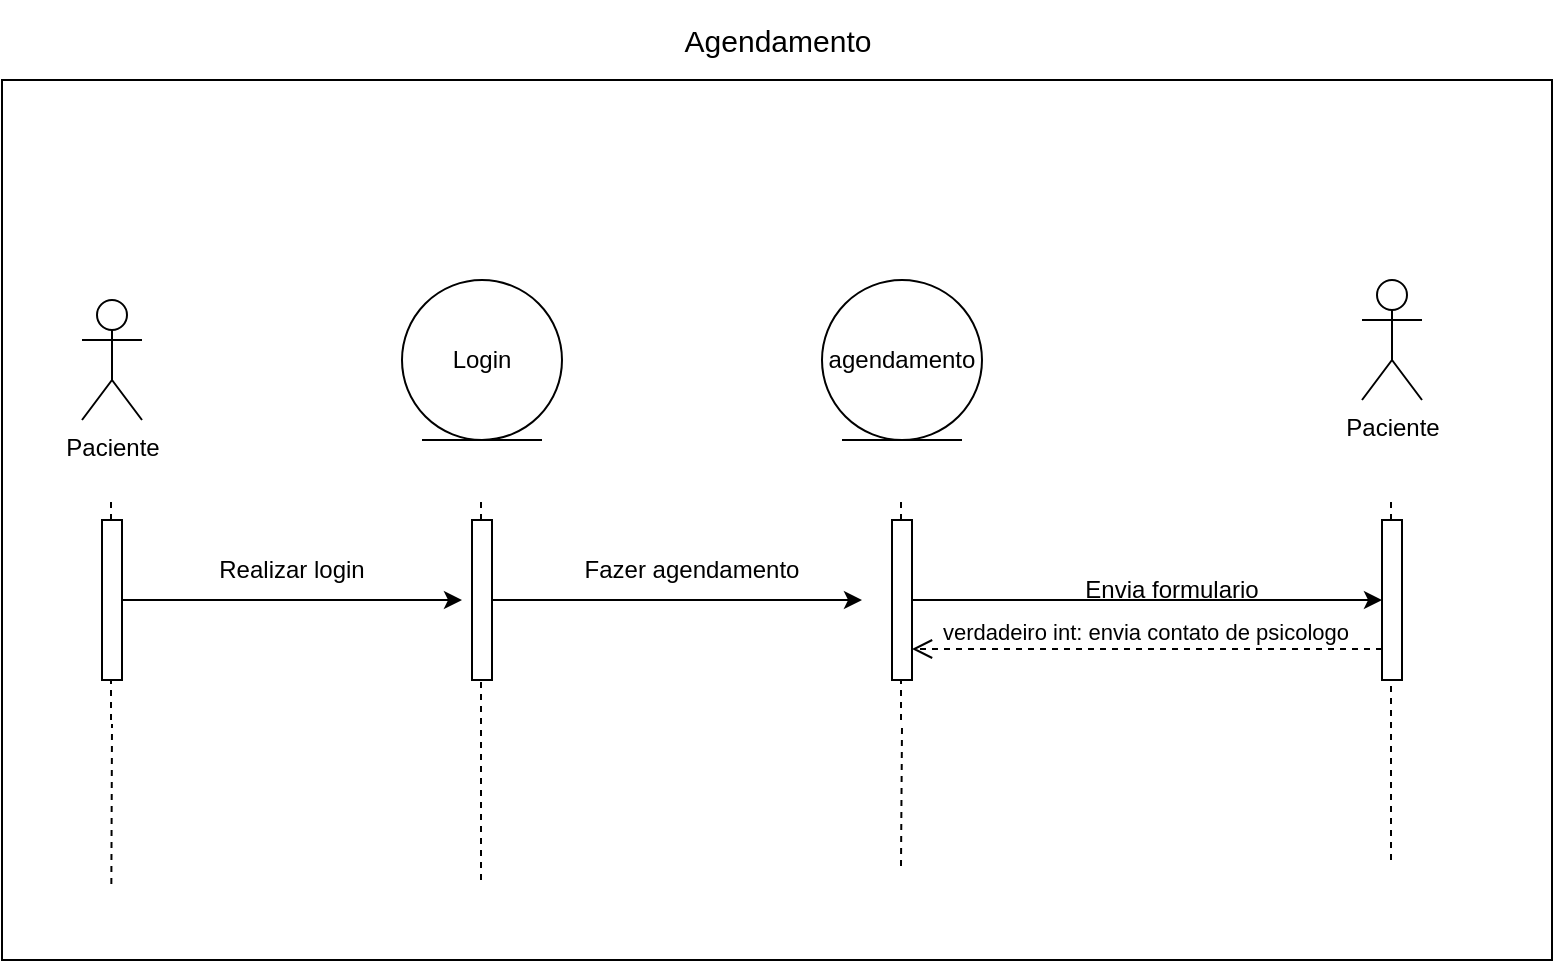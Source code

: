 <mxfile version="24.5.2" type="github">
  <diagram name="Página-1" id="MzhAWVXdsWXZpEsDFayF">
    <mxGraphModel dx="794" dy="454" grid="1" gridSize="10" guides="1" tooltips="1" connect="1" arrows="1" fold="1" page="1" pageScale="1" pageWidth="1169" pageHeight="826" math="0" shadow="0">
      <root>
        <mxCell id="0" />
        <mxCell id="1" parent="0" />
        <mxCell id="gPbNV2PuWix7QSkUeo2Z-28" value="" style="rounded=0;whiteSpace=wrap;html=1;" parent="1" vertex="1">
          <mxGeometry x="500" y="140" width="775" height="440" as="geometry" />
        </mxCell>
        <mxCell id="m3T2HgTwP3p-kdqrnD-R-1" value="&lt;font style=&quot;vertical-align: inherit;&quot;&gt;&lt;font style=&quot;vertical-align: inherit;&quot;&gt;Paciente&lt;/font&gt;&lt;/font&gt;" style="shape=umlActor;verticalLabelPosition=bottom;verticalAlign=top;html=1;outlineConnect=0;" parent="1" vertex="1">
          <mxGeometry x="540" y="250" width="30" height="60" as="geometry" />
        </mxCell>
        <mxCell id="m3T2HgTwP3p-kdqrnD-R-2" value="&lt;font style=&quot;vertical-align: inherit;&quot;&gt;&lt;font style=&quot;vertical-align: inherit;&quot;&gt;Login&lt;/font&gt;&lt;/font&gt;" style="ellipse;shape=umlEntity;whiteSpace=wrap;html=1;" parent="1" vertex="1">
          <mxGeometry x="700" y="240" width="80" height="80" as="geometry" />
        </mxCell>
        <mxCell id="m3T2HgTwP3p-kdqrnD-R-3" value="" style="endArrow=none;dashed=1;html=1;rounded=0;" parent="1" source="m3T2HgTwP3p-kdqrnD-R-8" edge="1">
          <mxGeometry width="50" height="50" relative="1" as="geometry">
            <mxPoint x="554.5" y="540" as="sourcePoint" />
            <mxPoint x="554.5" y="350" as="targetPoint" />
            <Array as="points" />
          </mxGeometry>
        </mxCell>
        <mxCell id="m3T2HgTwP3p-kdqrnD-R-5" value="" style="endArrow=none;dashed=1;html=1;rounded=0;" parent="1" source="m3T2HgTwP3p-kdqrnD-R-10" edge="1">
          <mxGeometry width="50" height="50" relative="1" as="geometry">
            <mxPoint x="739.5" y="540" as="sourcePoint" />
            <mxPoint x="739.5" y="350" as="targetPoint" />
            <Array as="points" />
          </mxGeometry>
        </mxCell>
        <mxCell id="m3T2HgTwP3p-kdqrnD-R-6" value="&lt;font style=&quot;vertical-align: inherit;&quot;&gt;&lt;font style=&quot;vertical-align: inherit;&quot;&gt;agendamento&lt;/font&gt;&lt;/font&gt;" style="ellipse;shape=umlEntity;whiteSpace=wrap;html=1;" parent="1" vertex="1">
          <mxGeometry x="910" y="240" width="80" height="80" as="geometry" />
        </mxCell>
        <mxCell id="m3T2HgTwP3p-kdqrnD-R-7" value="" style="endArrow=none;dashed=1;html=1;rounded=0;" parent="1" source="m3T2HgTwP3p-kdqrnD-R-13" edge="1">
          <mxGeometry width="50" height="50" relative="1" as="geometry">
            <mxPoint x="949.5" y="540" as="sourcePoint" />
            <mxPoint x="949.5" y="350" as="targetPoint" />
            <Array as="points" />
          </mxGeometry>
        </mxCell>
        <mxCell id="m3T2HgTwP3p-kdqrnD-R-9" value="" style="endArrow=none;dashed=1;html=1;rounded=0;" parent="1" target="m3T2HgTwP3p-kdqrnD-R-8" edge="1">
          <mxGeometry width="50" height="50" relative="1" as="geometry">
            <mxPoint x="554.5" y="460" as="sourcePoint" />
            <mxPoint x="554.5" y="350" as="targetPoint" />
            <Array as="points">
              <mxPoint x="554.5" y="360" />
            </Array>
          </mxGeometry>
        </mxCell>
        <mxCell id="m3T2HgTwP3p-kdqrnD-R-8" value="" style="html=1;points=[[0,0,0,0,5],[0,1,0,0,-5],[1,0,0,0,5],[1,1,0,0,-5]];perimeter=orthogonalPerimeter;outlineConnect=0;targetShapes=umlLifeline;portConstraint=eastwest;newEdgeStyle={&quot;curved&quot;:0,&quot;rounded&quot;:0};" parent="1" vertex="1">
          <mxGeometry x="550" y="360" width="10" height="80" as="geometry" />
        </mxCell>
        <mxCell id="m3T2HgTwP3p-kdqrnD-R-11" value="" style="endArrow=none;dashed=1;html=1;rounded=0;" parent="1" target="m3T2HgTwP3p-kdqrnD-R-10" edge="1">
          <mxGeometry width="50" height="50" relative="1" as="geometry">
            <mxPoint x="739.5" y="540" as="sourcePoint" />
            <mxPoint x="739.5" y="350" as="targetPoint" />
            <Array as="points">
              <mxPoint x="739.5" y="360" />
            </Array>
          </mxGeometry>
        </mxCell>
        <mxCell id="m3T2HgTwP3p-kdqrnD-R-10" value="" style="html=1;points=[[0,0,0,0,5],[0,1,0,0,-5],[1,0,0,0,5],[1,1,0,0,-5]];perimeter=orthogonalPerimeter;outlineConnect=0;targetShapes=umlLifeline;portConstraint=eastwest;newEdgeStyle={&quot;curved&quot;:0,&quot;rounded&quot;:0};" parent="1" vertex="1">
          <mxGeometry x="735" y="360" width="10" height="80" as="geometry" />
        </mxCell>
        <mxCell id="m3T2HgTwP3p-kdqrnD-R-14" value="" style="endArrow=none;dashed=1;html=1;rounded=0;" parent="1" target="m3T2HgTwP3p-kdqrnD-R-13" edge="1">
          <mxGeometry width="50" height="50" relative="1" as="geometry">
            <mxPoint x="949.5" y="460" as="sourcePoint" />
            <mxPoint x="949.5" y="350" as="targetPoint" />
            <Array as="points">
              <mxPoint x="949.5" y="360" />
            </Array>
          </mxGeometry>
        </mxCell>
        <mxCell id="m3T2HgTwP3p-kdqrnD-R-13" value="" style="html=1;points=[[0,0,0,0,5],[0,1,0,0,-5],[1,0,0,0,5],[1,1,0,0,-5]];perimeter=orthogonalPerimeter;outlineConnect=0;targetShapes=umlLifeline;portConstraint=eastwest;newEdgeStyle={&quot;curved&quot;:0,&quot;rounded&quot;:0};" parent="1" vertex="1">
          <mxGeometry x="945" y="360" width="10" height="80" as="geometry" />
        </mxCell>
        <mxCell id="gPbNV2PuWix7QSkUeo2Z-1" value="" style="endArrow=classic;html=1;rounded=0;" parent="1" source="m3T2HgTwP3p-kdqrnD-R-8" edge="1">
          <mxGeometry width="50" height="50" relative="1" as="geometry">
            <mxPoint x="570" y="400" as="sourcePoint" />
            <mxPoint x="730" y="400" as="targetPoint" />
          </mxGeometry>
        </mxCell>
        <mxCell id="gPbNV2PuWix7QSkUeo2Z-2" value="Realizar login" style="text;html=1;align=center;verticalAlign=middle;whiteSpace=wrap;rounded=0;" parent="1" vertex="1">
          <mxGeometry x="590" y="370" width="110" height="30" as="geometry" />
        </mxCell>
        <mxCell id="gPbNV2PuWix7QSkUeo2Z-3" value="" style="endArrow=classic;html=1;rounded=0;" parent="1" edge="1">
          <mxGeometry width="50" height="50" relative="1" as="geometry">
            <mxPoint x="745" y="400" as="sourcePoint" />
            <mxPoint x="930" y="400" as="targetPoint" />
          </mxGeometry>
        </mxCell>
        <mxCell id="gPbNV2PuWix7QSkUeo2Z-4" value="Fazer agendamento" style="text;html=1;align=center;verticalAlign=middle;whiteSpace=wrap;rounded=0;" parent="1" vertex="1">
          <mxGeometry x="770" y="370" width="150" height="30" as="geometry" />
        </mxCell>
        <mxCell id="gPbNV2PuWix7QSkUeo2Z-11" value="verdadeiro int: envia contato de psicologo&amp;nbsp;" style="html=1;verticalAlign=bottom;endArrow=open;dashed=1;endSize=8;curved=0;rounded=0;entryX=1;entryY=1;entryDx=0;entryDy=-5;entryPerimeter=0;" parent="1" source="gPbNV2PuWix7QSkUeo2Z-23" edge="1">
          <mxGeometry relative="1" as="geometry">
            <mxPoint x="955" y="424.5" as="targetPoint" />
            <mxPoint x="1180" y="425" as="sourcePoint" />
          </mxGeometry>
        </mxCell>
        <mxCell id="gPbNV2PuWix7QSkUeo2Z-13" value="" style="endArrow=none;dashed=1;html=1;rounded=0;" parent="1" edge="1">
          <mxGeometry width="50" height="50" relative="1" as="geometry">
            <mxPoint x="554.68" y="542" as="sourcePoint" />
            <mxPoint x="555" y="462" as="targetPoint" />
            <Array as="points" />
          </mxGeometry>
        </mxCell>
        <mxCell id="gPbNV2PuWix7QSkUeo2Z-15" value="" style="endArrow=none;dashed=1;html=1;rounded=0;" parent="1" edge="1">
          <mxGeometry width="50" height="50" relative="1" as="geometry">
            <mxPoint x="949.5" y="533" as="sourcePoint" />
            <mxPoint x="950" y="463" as="targetPoint" />
            <Array as="points" />
          </mxGeometry>
        </mxCell>
        <mxCell id="gPbNV2PuWix7QSkUeo2Z-21" value="&lt;font style=&quot;vertical-align: inherit;&quot;&gt;&lt;font style=&quot;vertical-align: inherit;&quot;&gt;Paciente&lt;/font&gt;&lt;/font&gt;" style="shape=umlActor;verticalLabelPosition=bottom;verticalAlign=top;html=1;outlineConnect=0;" parent="1" vertex="1">
          <mxGeometry x="1180" y="240" width="30" height="60" as="geometry" />
        </mxCell>
        <mxCell id="gPbNV2PuWix7QSkUeo2Z-22" value="" style="endArrow=none;dashed=1;html=1;rounded=0;" parent="1" source="gPbNV2PuWix7QSkUeo2Z-23" edge="1">
          <mxGeometry width="50" height="50" relative="1" as="geometry">
            <mxPoint x="1194.5" y="530" as="sourcePoint" />
            <mxPoint x="1195" y="350" as="targetPoint" />
            <Array as="points">
              <mxPoint x="1194.5" y="350" />
            </Array>
          </mxGeometry>
        </mxCell>
        <mxCell id="gPbNV2PuWix7QSkUeo2Z-24" value="" style="endArrow=none;dashed=1;html=1;rounded=0;" parent="1" target="gPbNV2PuWix7QSkUeo2Z-23" edge="1">
          <mxGeometry width="50" height="50" relative="1" as="geometry">
            <mxPoint x="1194.5" y="530" as="sourcePoint" />
            <mxPoint x="1195" y="350" as="targetPoint" />
            <Array as="points" />
          </mxGeometry>
        </mxCell>
        <mxCell id="gPbNV2PuWix7QSkUeo2Z-23" value="" style="html=1;points=[[0,0,0,0,5],[0,1,0,0,-5],[1,0,0,0,5],[1,1,0,0,-5]];perimeter=orthogonalPerimeter;outlineConnect=0;targetShapes=umlLifeline;portConstraint=eastwest;newEdgeStyle={&quot;curved&quot;:0,&quot;rounded&quot;:0};" parent="1" vertex="1">
          <mxGeometry x="1190" y="360" width="10" height="80" as="geometry" />
        </mxCell>
        <mxCell id="gPbNV2PuWix7QSkUeo2Z-25" value="" style="endArrow=classic;html=1;rounded=0;" parent="1" edge="1">
          <mxGeometry width="50" height="50" relative="1" as="geometry">
            <mxPoint x="955" y="400" as="sourcePoint" />
            <mxPoint x="1190" y="400" as="targetPoint" />
          </mxGeometry>
        </mxCell>
        <mxCell id="gPbNV2PuWix7QSkUeo2Z-26" value="Envia formulario" style="text;html=1;align=center;verticalAlign=middle;whiteSpace=wrap;rounded=0;" parent="1" vertex="1">
          <mxGeometry x="1030" y="380" width="110" height="30" as="geometry" />
        </mxCell>
        <mxCell id="gPbNV2PuWix7QSkUeo2Z-29" value="Agendamento" style="text;html=1;align=center;verticalAlign=middle;whiteSpace=wrap;rounded=0;fontSize=15;" parent="1" vertex="1">
          <mxGeometry x="697.5" y="100" width="380" height="40" as="geometry" />
        </mxCell>
      </root>
    </mxGraphModel>
  </diagram>
</mxfile>
